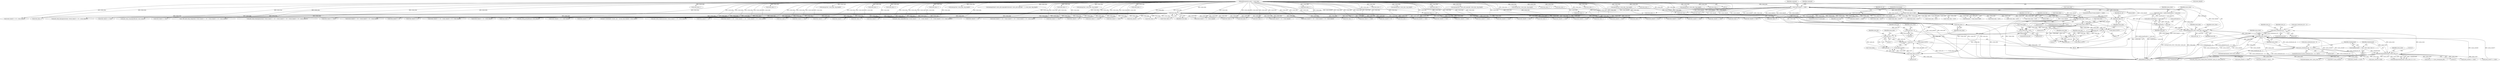 digraph "0_wildmidi_660b513d99bced8783a4a5984ac2f742c74ebbdd_4@array" {
"1001391" [label="(Call,sysex_store[sysex_ofs + 1] != 0xf7)"];
"1001360" [label="(Call,memcmp(rolandsysexid, sysex_store, 4))"];
"1001356" [label="(Call,rolandsysexid[] = { 0x41, 0x10, 0x42, 0x12 })"];
"1001342" [label="(Call,memcpy(sysex_store, event_data, sysex_len))"];
"1001335" [label="(Call,sysex_store = malloc(sizeof(uint8_t) * sysex_len))"];
"1001337" [label="(Call,malloc(sizeof(uint8_t) * sysex_len))"];
"1001338" [label="(Call,sizeof(uint8_t) * sysex_len)"];
"1001330" [label="(Call,!sysex_len)"];
"1001317" [label="(Call,sysex_len = (sysex_len << 7) + (*event_data & 0x7F))"];
"1001320" [label="(Call,sysex_len << 7)"];
"1001299" [label="(Call,sysex_len = (sysex_len << 7) + (*event_data & 0x7F))"];
"1001302" [label="(Call,sysex_len << 7)"];
"1001284" [label="(Call,sysex_len = 0)"];
"1001305" [label="(Call,*event_data & 0x7F)"];
"1000171" [label="(Call,event_data[0] >= 0x80)"];
"1000143" [label="(MethodParameterIn,uint8_t * event_data)"];
"1001292" [label="(Call,*event_data > 0x7f)"];
"1000179" [label="(Call,*event_data & 0xf0)"];
"1001313" [label="(Call,*event_data > 0x7f)"];
"1001323" [label="(Call,*event_data & 0x7F)"];
"1001327" [label="(Call,event_data++)"];
"1000187" [label="(Call,event_data++)"];
"1001309" [label="(Call,event_data++)"];
"1001347" [label="(Call,sysex_store[sysex_len - 1] == 0xF7)"];
"1001514" [label="(Call,free(sysex_store))"];
"1000312" [label="(Call,event_data++)"];
"1001186" [label="(Call,(event_data[4] << 8) + event_data[5])"];
"1001289" [label="(Identifier,sysex_store)"];
"1001374" [label="(ControlStructure,do)"];
"1001306" [label="(Call,*event_data)"];
"1001334" [label="(Identifier,ret_cnt)"];
"1001324" [label="(Call,*event_data)"];
"1001181" [label="(Call,event_data[3] << 16)"];
"1001391" [label="(Call,sysex_store[sysex_ofs + 1] != 0xf7)"];
"1001292" [label="(Call,*event_data > 0x7f)"];
"1000358" [label="(Call,event_data[0] == 0x00)"];
"1000888" [label="(Call,event_data++)"];
"1001138" [label="(Call,mdi->events[mdi->events_size - 1].event_data.channel = event_data[2])"];
"1000369" [label="(Call,midi_setup_sequenceno(mdi, ((event_data[2] << 8) + event_data[3])))"];
"1001337" [label="(Call,malloc(sizeof(uint8_t) * sysex_len))"];
"1000798" [label="(Call,*event_data > 0x7f)"];
"1001286" [label="(Literal,0)"];
"1001360" [label="(Call,memcmp(rolandsysexid, sysex_store, 4))"];
"1001175" [label="(Call,event_data[2] << 24)"];
"1001117" [label="(Call,(event_data[3] << 24) + (event_data[4] << 16) + (event_data[5] << 8) + event_data[6])"];
"1001299" [label="(Call,sysex_len = (sysex_len << 7) + (*event_data & 0x7F))"];
"1001233" [label="(Call,*event_data > 0x7f)"];
"1000464" [label="(Call,event_data++)"];
"1001295" [label="(Literal,0x7f)"];
"1001327" [label="(Call,event_data++)"];
"1001312" [label="(Identifier,ret_cnt)"];
"1000363" [label="(Call,event_data[1] == 0x02)"];
"1000504" [label="(Call,event_data++)"];
"1001350" [label="(Call,sysex_len - 1)"];
"1001514" [label="(Call,free(sysex_store))"];
"1001338" [label="(Call,sizeof(uint8_t) * sysex_len)"];
"1001318" [label="(Identifier,sysex_len)"];
"1001084" [label="(Call,event_data[2] << 16)"];
"1001118" [label="(Call,event_data[3] << 24)"];
"1000866" [label="(Call,event_data++)"];
"1001336" [label="(Identifier,sysex_store)"];
"1000170" [label="(ControlStructure,if (event_data[0] >= 0x80))"];
"1000195" [label="(Identifier,command)"];
"1000458" [label="(Call,event_data[0] == 0x02)"];
"1001345" [label="(Identifier,sysex_len)"];
"1000770" [label="(Call,memcpy(text, event_data, tmp_length))"];
"1001319" [label="(Call,(sysex_len << 7) + (*event_data & 0x7F))"];
"1001284" [label="(Call,sysex_len = 0)"];
"1001070" [label="(Call,event_data[0] == 0x51)"];
"1001214" [label="(Call,(event_data[2] << 8) + event_data[3])"];
"1001404" [label="(Call,sysex_cs == sysex_store[sysex_ofs])"];
"1000793" [label="(Call,event_data++)"];
"1001308" [label="(Literal,0x7F)"];
"1001356" [label="(Call,rolandsysexid[] = { 0x41, 0x10, 0x42, 0x12 })"];
"1001304" [label="(Literal,7)"];
"1001344" [label="(Identifier,event_data)"];
"1000906" [label="(Call,event_data++)"];
"1001302" [label="(Call,sysex_len << 7)"];
"1000714" [label="(Call,event_data[0] == 0x04)"];
"1000669" [label="(Call,event_data++)"];
"1000284" [label="(Call,event_data++)"];
"1001212" [label="(Call,midi_setup_keysignature(mdi, ((event_data[2] << 8) + event_data[3])))"];
"1000944" [label="(Call,*event_data > 0x7f)"];
"1001357" [label="(Identifier,rolandsysexid)"];
"1001166" [label="(Call,event_data[1] == 0x04)"];
"1001362" [label="(Identifier,sysex_store)"];
"1001018" [label="(Call,midi_setup_channelprefix(mdi, event_data[2]))"];
"1001297" [label="(ControlStructure,do)"];
"1000815" [label="(Call,event_data++)"];
"1001282" [label="(Block,)"];
"1000396" [label="(Call,*event_data > 0x7f)"];
"1001495" [label="(Call,memcmp(gm_reset, sysex_store, 5))"];
"1001034" [label="(Call,event_data[1] == 0x01)"];
"1001377" [label="(Identifier,sysex_cs)"];
"1000916" [label="(Call,memcpy(text, event_data, tmp_length))"];
"1001081" [label="(Call,_WM_midi_setup_tempo(mdi, ((event_data[2] << 16) + (event_data[3] << 8) + event_data[4])))"];
"1001298" [label="(Block,)"];
"1001330" [label="(Call,!sysex_len)"];
"1001291" [label="(ControlStructure,if (*event_data > 0x7f))"];
"1000180" [label="(Call,*event_data)"];
"1000539" [label="(Call,memcpy(&mdi->extra_info.copyright[strlen(mdi->extra_info.copyright) + 1], event_data, tmp_length))"];
"1001172" [label="(Call,midi_setup_timesignature(mdi, ((event_data[2] << 24) + (event_data[3] << 16) + (event_data[4] << 8) + event_data[5])))"];
"1001346" [label="(ControlStructure,if (sysex_store[sysex_len - 1] == 0xF7))"];
"1001348" [label="(Call,sysex_store[sysex_len - 1])"];
"1001466" [label="(Call,sysex_store[5] == 0x00)"];
"1001349" [label="(Identifier,sysex_store)"];
"1001310" [label="(Identifier,event_data)"];
"1001075" [label="(Call,event_data[1] == 0x03)"];
"1000244" [label="(Call,event_data++)"];
"1000742" [label="(Call,event_data++)"];
"1001123" [label="(Call,(event_data[4] << 16) + (event_data[5] << 8) + event_data[6])"];
"1001435" [label="(Call,0x0f & sysex_store[5])"];
"1000989" [label="(Call,memcpy(text, event_data, tmp_length))"];
"1001313" [label="(Call,*event_data > 0x7f)"];
"1001341" [label="(Identifier,sysex_len)"];
"1000279" [label="(Call,event_data++)"];
"1001285" [label="(Identifier,sysex_len)"];
"1001215" [label="(Call,event_data[2] << 8)"];
"1000179" [label="(Call,*event_data & 0xf0)"];
"1000652" [label="(Call,*event_data > 0x7f)"];
"1000230" [label="(Call,event_data[1] == 0)"];
"1001353" [label="(Literal,0xF7)"];
"1001305" [label="(Call,*event_data & 0x7F)"];
"1001083" [label="(Call,(event_data[2] << 16) + (event_data[3] << 8) + event_data[4])"];
"1000177" [label="(Call,command = *event_data & 0xf0)"];
"1000469" [label="(Call,*event_data > 0x7f)"];
"1000725" [label="(Call,*event_data > 0x7f)"];
"1000217" [label="(Call,event_data++)"];
"1001250" [label="(Call,event_data++)"];
"1001323" [label="(Call,*event_data & 0x7F)"];
"1001317" [label="(Call,sysex_len = (sysex_len << 7) + (*event_data & 0x7F))"];
"1000371" [label="(Call,(event_data[2] << 8) + event_data[3])"];
"1001517" [label="(Identifier,sysex_store)"];
"1001007" [label="(Call,event_data[0] == 0x20)"];
"1000299" [label="(Call,event_data++)"];
"1001161" [label="(Call,event_data[0] == 0x58)"];
"1001326" [label="(Literal,0x7F)"];
"1001472" [label="(Call,sysex_store[6] == 0x7F)"];
"1000385" [label="(Call,event_data[0] == 0x01)"];
"1000391" [label="(Call,event_data++)"];
"1001040" [label="(Call,midi_setup_portprefix(mdi, event_data[2]))"];
"1001361" [label="(Identifier,rolandsysexid)"];
"1001329" [label="(ControlStructure,if (!sysex_len))"];
"1000372" [label="(Call,event_data[2] << 8)"];
"1001325" [label="(Identifier,event_data)"];
"1001201" [label="(Call,event_data[0] == 0x59)"];
"1001104" [label="(Call,event_data[0] == 0x54)"];
"1000239" [label="(Call,event_data++)"];
"1000641" [label="(Call,event_data[0] == 0x03)"];
"1001359" [label="(Call,memcmp(rolandsysexid, sysex_store, 4) == 0)"];
"1000760" [label="(Call,event_data++)"];
"1001347" [label="(Call,sysex_store[sysex_len - 1] == 0xF7)"];
"1001321" [label="(Identifier,sysex_len)"];
"1001115" [label="(Call,midi_setup_smpteoffset(mdi, ((event_data[3] << 24) + (event_data[4] << 16) + (event_data[5] << 8) + event_data[6])))"];
"1000175" [label="(Literal,0x80)"];
"1001301" [label="(Call,(sysex_len << 7) + (*event_data & 0x7F))"];
"1001124" [label="(Call,event_data[4] << 16)"];
"1001335" [label="(Call,sysex_store = malloc(sizeof(uint8_t) * sysex_len))"];
"1001303" [label="(Identifier,sysex_len)"];
"1001174" [label="(Call,(event_data[2] << 24) + (event_data[3] << 16) + (event_data[4] << 8) + event_data[5])"];
"1001012" [label="(Call,event_data[1] == 0x01)"];
"1000871" [label="(Call,*event_data > 0x7f)"];
"1001090" [label="(Call,event_data[3] << 8)"];
"1001376" [label="(Call,sysex_cs += sysex_store[sysex_ofs])"];
"1001322" [label="(Literal,7)"];
"1001206" [label="(Call,event_data[1] == 0x02)"];
"1001364" [label="(Literal,0)"];
"1000431" [label="(Call,event_data++)"];
"1000182" [label="(Literal,0xf0)"];
"1001314" [label="(Call,*event_data)"];
"1000259" [label="(Call,event_data++)"];
"1000697" [label="(Call,memcpy(text, event_data, tmp_length))"];
"1001109" [label="(Call,event_data[1] == 0x05)"];
"1001300" [label="(Identifier,sysex_len)"];
"1001293" [label="(Call,*event_data)"];
"1000330" [label="(Call,event_data++)"];
"1001029" [label="(Call,event_data[0] == 0x21)"];
"1001550" [label="(MethodReturn,uint32_t)"];
"1001342" [label="(Call,memcpy(sysex_store, event_data, sysex_len))"];
"1000979" [label="(Call,event_data++)"];
"1001187" [label="(Call,event_data[4] << 8)"];
"1001307" [label="(Identifier,event_data)"];
"1000601" [label="(Call,memcpy(mdi->extra_info.copyright, event_data, tmp_length))"];
"1001051" [label="(Call,event_data[0] == 0x2F)"];
"1001129" [label="(Call,(event_data[5] << 8) + event_data[6])"];
"1000860" [label="(Call,event_data[0] == 0x06)"];
"1000186" [label="(Call,*event_data++)"];
"1001339" [label="(Call,sizeof(uint8_t))"];
"1000264" [label="(Call,event_data++)"];
"1000178" [label="(Identifier,command)"];
"1000624" [label="(Call,memcpy(text, event_data, tmp_length))"];
"1000486" [label="(Call,event_data++)"];
"1000687" [label="(Call,event_data++)"];
"1001411" [label="(Call,sysex_store[4] == 0x40)"];
"1001477" [label="(Call,sysex_store[7] == 0x00)"];
"1001332" [label="(ControlStructure,break;)"];
"1001399" [label="(Identifier,sysex_cs)"];
"1000720" [label="(Call,event_data++)"];
"1000939" [label="(Call,event_data++)"];
"1000961" [label="(Call,event_data++)"];
"1000787" [label="(Call,event_data[0] == 0x05)"];
"1001515" [label="(Identifier,sysex_store)"];
"1001309" [label="(Call,event_data++)"];
"1000647" [label="(Call,event_data++)"];
"1001089" [label="(Call,(event_data[3] << 8) + event_data[4])"];
"1001392" [label="(Call,sysex_store[sysex_ofs + 1])"];
"1000143" [label="(MethodParameterIn,uint8_t * event_data)"];
"1001320" [label="(Call,sysex_len << 7)"];
"1000325" [label="(Call,event_data++)"];
"1000172" [label="(Call,event_data[0])"];
"1000441" [label="(Call,memcpy(text, event_data, tmp_length))"];
"1000833" [label="(Call,event_data++)"];
"1001180" [label="(Call,(event_data[3] << 16) + (event_data[4] << 8) + event_data[5])"];
"1001506" [label="(Call,memcmp(yamaha_reset,sysex_store,8))"];
"1000933" [label="(Call,event_data[0] == 0x07)"];
"1001363" [label="(Literal,4)"];
"1001228" [label="(Call,event_data++)"];
"1001457" [label="(Call,midi_setup_sysex_roland_drum_track(mdi, sysex_ch, sysex_store[7]))"];
"1001397" [label="(Literal,0xf7)"];
"1000212" [label="(Call,event_data++)"];
"1001316" [label="(Literal,0x7f)"];
"1000843" [label="(Call,memcpy(text, event_data, tmp_length))"];
"1001343" [label="(Identifier,sysex_store)"];
"1000413" [label="(Call,event_data++)"];
"1001420" [label="(Call,sysex_store[5] & 0xf0)"];
"1000188" [label="(Identifier,event_data)"];
"1001056" [label="(Call,event_data[1] == 0x00)"];
"1001130" [label="(Call,event_data[5] << 8)"];
"1001426" [label="(Call,sysex_store[6] == 0x15)"];
"1001331" [label="(Identifier,sysex_len)"];
"1001328" [label="(Identifier,event_data)"];
"1000187" [label="(Call,event_data++)"];
"1000171" [label="(Call,event_data[0] >= 0x80)"];
"1001354" [label="(Block,)"];
"1001391" -> "1001374"  [label="AST: "];
"1001391" -> "1001397"  [label="CFG: "];
"1001392" -> "1001391"  [label="AST: "];
"1001397" -> "1001391"  [label="AST: "];
"1001377" -> "1001391"  [label="CFG: "];
"1001399" -> "1001391"  [label="CFG: "];
"1001391" -> "1001550"  [label="DDG: sysex_store[sysex_ofs + 1]"];
"1001391" -> "1001550"  [label="DDG: sysex_store[sysex_ofs + 1] != 0xf7"];
"1001360" -> "1001391"  [label="DDG: sysex_store"];
"1001391" -> "1001514"  [label="DDG: sysex_store[sysex_ofs + 1]"];
"1001360" -> "1001359"  [label="AST: "];
"1001360" -> "1001363"  [label="CFG: "];
"1001361" -> "1001360"  [label="AST: "];
"1001362" -> "1001360"  [label="AST: "];
"1001363" -> "1001360"  [label="AST: "];
"1001364" -> "1001360"  [label="CFG: "];
"1001360" -> "1001550"  [label="DDG: rolandsysexid"];
"1001360" -> "1001359"  [label="DDG: rolandsysexid"];
"1001360" -> "1001359"  [label="DDG: sysex_store"];
"1001360" -> "1001359"  [label="DDG: 4"];
"1001356" -> "1001360"  [label="DDG: rolandsysexid"];
"1001342" -> "1001360"  [label="DDG: sysex_store"];
"1001347" -> "1001360"  [label="DDG: sysex_store[sysex_len - 1]"];
"1001360" -> "1001376"  [label="DDG: sysex_store"];
"1001360" -> "1001404"  [label="DDG: sysex_store"];
"1001360" -> "1001411"  [label="DDG: sysex_store"];
"1001360" -> "1001420"  [label="DDG: sysex_store"];
"1001360" -> "1001426"  [label="DDG: sysex_store"];
"1001360" -> "1001435"  [label="DDG: sysex_store"];
"1001360" -> "1001457"  [label="DDG: sysex_store"];
"1001360" -> "1001466"  [label="DDG: sysex_store"];
"1001360" -> "1001472"  [label="DDG: sysex_store"];
"1001360" -> "1001477"  [label="DDG: sysex_store"];
"1001360" -> "1001495"  [label="DDG: sysex_store"];
"1001360" -> "1001514"  [label="DDG: sysex_store"];
"1001356" -> "1001354"  [label="AST: "];
"1001356" -> "1001357"  [label="CFG: "];
"1001357" -> "1001356"  [label="AST: "];
"1001361" -> "1001356"  [label="CFG: "];
"1001342" -> "1001282"  [label="AST: "];
"1001342" -> "1001345"  [label="CFG: "];
"1001343" -> "1001342"  [label="AST: "];
"1001344" -> "1001342"  [label="AST: "];
"1001345" -> "1001342"  [label="AST: "];
"1001349" -> "1001342"  [label="CFG: "];
"1001342" -> "1001550"  [label="DDG: memcpy(sysex_store, event_data, sysex_len)"];
"1001342" -> "1001550"  [label="DDG: event_data"];
"1001335" -> "1001342"  [label="DDG: sysex_store"];
"1000171" -> "1001342"  [label="DDG: event_data[0]"];
"1001327" -> "1001342"  [label="DDG: event_data"];
"1000143" -> "1001342"  [label="DDG: event_data"];
"1001338" -> "1001342"  [label="DDG: sysex_len"];
"1001342" -> "1001347"  [label="DDG: sysex_store"];
"1001342" -> "1001350"  [label="DDG: sysex_len"];
"1001342" -> "1001514"  [label="DDG: sysex_store"];
"1001335" -> "1001282"  [label="AST: "];
"1001335" -> "1001337"  [label="CFG: "];
"1001336" -> "1001335"  [label="AST: "];
"1001337" -> "1001335"  [label="AST: "];
"1001343" -> "1001335"  [label="CFG: "];
"1001335" -> "1001550"  [label="DDG: malloc(sizeof(uint8_t) * sysex_len)"];
"1001337" -> "1001335"  [label="DDG: sizeof(uint8_t) * sysex_len"];
"1001337" -> "1001338"  [label="CFG: "];
"1001338" -> "1001337"  [label="AST: "];
"1001337" -> "1001550"  [label="DDG: sizeof(uint8_t) * sysex_len"];
"1001338" -> "1001337"  [label="DDG: sysex_len"];
"1001338" -> "1001341"  [label="CFG: "];
"1001339" -> "1001338"  [label="AST: "];
"1001341" -> "1001338"  [label="AST: "];
"1001330" -> "1001338"  [label="DDG: sysex_len"];
"1001330" -> "1001329"  [label="AST: "];
"1001330" -> "1001331"  [label="CFG: "];
"1001331" -> "1001330"  [label="AST: "];
"1001332" -> "1001330"  [label="CFG: "];
"1001334" -> "1001330"  [label="CFG: "];
"1001330" -> "1001550"  [label="DDG: !sysex_len"];
"1001330" -> "1001550"  [label="DDG: sysex_len"];
"1001317" -> "1001330"  [label="DDG: sysex_len"];
"1001317" -> "1001282"  [label="AST: "];
"1001317" -> "1001319"  [label="CFG: "];
"1001318" -> "1001317"  [label="AST: "];
"1001319" -> "1001317"  [label="AST: "];
"1001328" -> "1001317"  [label="CFG: "];
"1001317" -> "1001550"  [label="DDG: (sysex_len << 7) + (*event_data & 0x7F)"];
"1001320" -> "1001317"  [label="DDG: sysex_len"];
"1001320" -> "1001317"  [label="DDG: 7"];
"1001323" -> "1001317"  [label="DDG: *event_data"];
"1001323" -> "1001317"  [label="DDG: 0x7F"];
"1001320" -> "1001319"  [label="AST: "];
"1001320" -> "1001322"  [label="CFG: "];
"1001321" -> "1001320"  [label="AST: "];
"1001322" -> "1001320"  [label="AST: "];
"1001325" -> "1001320"  [label="CFG: "];
"1001320" -> "1001319"  [label="DDG: sysex_len"];
"1001320" -> "1001319"  [label="DDG: 7"];
"1001299" -> "1001320"  [label="DDG: sysex_len"];
"1001284" -> "1001320"  [label="DDG: sysex_len"];
"1001299" -> "1001298"  [label="AST: "];
"1001299" -> "1001301"  [label="CFG: "];
"1001300" -> "1001299"  [label="AST: "];
"1001301" -> "1001299"  [label="AST: "];
"1001310" -> "1001299"  [label="CFG: "];
"1001302" -> "1001299"  [label="DDG: sysex_len"];
"1001302" -> "1001299"  [label="DDG: 7"];
"1001305" -> "1001299"  [label="DDG: *event_data"];
"1001305" -> "1001299"  [label="DDG: 0x7F"];
"1001299" -> "1001302"  [label="DDG: sysex_len"];
"1001302" -> "1001301"  [label="AST: "];
"1001302" -> "1001304"  [label="CFG: "];
"1001303" -> "1001302"  [label="AST: "];
"1001304" -> "1001302"  [label="AST: "];
"1001307" -> "1001302"  [label="CFG: "];
"1001302" -> "1001301"  [label="DDG: sysex_len"];
"1001302" -> "1001301"  [label="DDG: 7"];
"1001284" -> "1001302"  [label="DDG: sysex_len"];
"1001284" -> "1001282"  [label="AST: "];
"1001284" -> "1001286"  [label="CFG: "];
"1001285" -> "1001284"  [label="AST: "];
"1001286" -> "1001284"  [label="AST: "];
"1001289" -> "1001284"  [label="CFG: "];
"1001305" -> "1001301"  [label="AST: "];
"1001305" -> "1001308"  [label="CFG: "];
"1001306" -> "1001305"  [label="AST: "];
"1001308" -> "1001305"  [label="AST: "];
"1001301" -> "1001305"  [label="CFG: "];
"1001305" -> "1001301"  [label="DDG: *event_data"];
"1001305" -> "1001301"  [label="DDG: 0x7F"];
"1000171" -> "1001305"  [label="DDG: event_data[0]"];
"1001292" -> "1001305"  [label="DDG: *event_data"];
"1001313" -> "1001305"  [label="DDG: *event_data"];
"1001305" -> "1001313"  [label="DDG: *event_data"];
"1000171" -> "1000170"  [label="AST: "];
"1000171" -> "1000175"  [label="CFG: "];
"1000172" -> "1000171"  [label="AST: "];
"1000175" -> "1000171"  [label="AST: "];
"1000178" -> "1000171"  [label="CFG: "];
"1000195" -> "1000171"  [label="CFG: "];
"1000171" -> "1001550"  [label="DDG: event_data[0]"];
"1000171" -> "1001550"  [label="DDG: event_data[0] >= 0x80"];
"1000143" -> "1000171"  [label="DDG: event_data"];
"1000171" -> "1000179"  [label="DDG: event_data[0]"];
"1000171" -> "1000187"  [label="DDG: event_data[0]"];
"1000171" -> "1000212"  [label="DDG: event_data[0]"];
"1000171" -> "1000217"  [label="DDG: event_data[0]"];
"1000171" -> "1000239"  [label="DDG: event_data[0]"];
"1000171" -> "1000244"  [label="DDG: event_data[0]"];
"1000171" -> "1000259"  [label="DDG: event_data[0]"];
"1000171" -> "1000264"  [label="DDG: event_data[0]"];
"1000171" -> "1000279"  [label="DDG: event_data[0]"];
"1000171" -> "1000284"  [label="DDG: event_data[0]"];
"1000171" -> "1000299"  [label="DDG: event_data[0]"];
"1000171" -> "1000312"  [label="DDG: event_data[0]"];
"1000171" -> "1000325"  [label="DDG: event_data[0]"];
"1000171" -> "1000330"  [label="DDG: event_data[0]"];
"1000171" -> "1000358"  [label="DDG: event_data[0]"];
"1000171" -> "1001292"  [label="DDG: event_data[0]"];
"1000171" -> "1001309"  [label="DDG: event_data[0]"];
"1000171" -> "1001313"  [label="DDG: event_data[0]"];
"1000171" -> "1001323"  [label="DDG: event_data[0]"];
"1000171" -> "1001327"  [label="DDG: event_data[0]"];
"1000143" -> "1000141"  [label="AST: "];
"1000143" -> "1001550"  [label="DDG: event_data"];
"1000143" -> "1000187"  [label="DDG: event_data"];
"1000143" -> "1000212"  [label="DDG: event_data"];
"1000143" -> "1000217"  [label="DDG: event_data"];
"1000143" -> "1000230"  [label="DDG: event_data"];
"1000143" -> "1000239"  [label="DDG: event_data"];
"1000143" -> "1000244"  [label="DDG: event_data"];
"1000143" -> "1000259"  [label="DDG: event_data"];
"1000143" -> "1000264"  [label="DDG: event_data"];
"1000143" -> "1000279"  [label="DDG: event_data"];
"1000143" -> "1000284"  [label="DDG: event_data"];
"1000143" -> "1000299"  [label="DDG: event_data"];
"1000143" -> "1000312"  [label="DDG: event_data"];
"1000143" -> "1000325"  [label="DDG: event_data"];
"1000143" -> "1000330"  [label="DDG: event_data"];
"1000143" -> "1000358"  [label="DDG: event_data"];
"1000143" -> "1000363"  [label="DDG: event_data"];
"1000143" -> "1000369"  [label="DDG: event_data"];
"1000143" -> "1000372"  [label="DDG: event_data"];
"1000143" -> "1000371"  [label="DDG: event_data"];
"1000143" -> "1000385"  [label="DDG: event_data"];
"1000143" -> "1000391"  [label="DDG: event_data"];
"1000143" -> "1000413"  [label="DDG: event_data"];
"1000143" -> "1000431"  [label="DDG: event_data"];
"1000143" -> "1000441"  [label="DDG: event_data"];
"1000143" -> "1000458"  [label="DDG: event_data"];
"1000143" -> "1000464"  [label="DDG: event_data"];
"1000143" -> "1000486"  [label="DDG: event_data"];
"1000143" -> "1000504"  [label="DDG: event_data"];
"1000143" -> "1000539"  [label="DDG: event_data"];
"1000143" -> "1000601"  [label="DDG: event_data"];
"1000143" -> "1000624"  [label="DDG: event_data"];
"1000143" -> "1000641"  [label="DDG: event_data"];
"1000143" -> "1000647"  [label="DDG: event_data"];
"1000143" -> "1000669"  [label="DDG: event_data"];
"1000143" -> "1000687"  [label="DDG: event_data"];
"1000143" -> "1000697"  [label="DDG: event_data"];
"1000143" -> "1000714"  [label="DDG: event_data"];
"1000143" -> "1000720"  [label="DDG: event_data"];
"1000143" -> "1000742"  [label="DDG: event_data"];
"1000143" -> "1000760"  [label="DDG: event_data"];
"1000143" -> "1000770"  [label="DDG: event_data"];
"1000143" -> "1000787"  [label="DDG: event_data"];
"1000143" -> "1000793"  [label="DDG: event_data"];
"1000143" -> "1000815"  [label="DDG: event_data"];
"1000143" -> "1000833"  [label="DDG: event_data"];
"1000143" -> "1000843"  [label="DDG: event_data"];
"1000143" -> "1000860"  [label="DDG: event_data"];
"1000143" -> "1000866"  [label="DDG: event_data"];
"1000143" -> "1000888"  [label="DDG: event_data"];
"1000143" -> "1000906"  [label="DDG: event_data"];
"1000143" -> "1000916"  [label="DDG: event_data"];
"1000143" -> "1000933"  [label="DDG: event_data"];
"1000143" -> "1000939"  [label="DDG: event_data"];
"1000143" -> "1000961"  [label="DDG: event_data"];
"1000143" -> "1000979"  [label="DDG: event_data"];
"1000143" -> "1000989"  [label="DDG: event_data"];
"1000143" -> "1001007"  [label="DDG: event_data"];
"1000143" -> "1001012"  [label="DDG: event_data"];
"1000143" -> "1001018"  [label="DDG: event_data"];
"1000143" -> "1001029"  [label="DDG: event_data"];
"1000143" -> "1001034"  [label="DDG: event_data"];
"1000143" -> "1001040"  [label="DDG: event_data"];
"1000143" -> "1001051"  [label="DDG: event_data"];
"1000143" -> "1001056"  [label="DDG: event_data"];
"1000143" -> "1001070"  [label="DDG: event_data"];
"1000143" -> "1001075"  [label="DDG: event_data"];
"1000143" -> "1001081"  [label="DDG: event_data"];
"1000143" -> "1001084"  [label="DDG: event_data"];
"1000143" -> "1001083"  [label="DDG: event_data"];
"1000143" -> "1001090"  [label="DDG: event_data"];
"1000143" -> "1001089"  [label="DDG: event_data"];
"1000143" -> "1001104"  [label="DDG: event_data"];
"1000143" -> "1001109"  [label="DDG: event_data"];
"1000143" -> "1001115"  [label="DDG: event_data"];
"1000143" -> "1001118"  [label="DDG: event_data"];
"1000143" -> "1001117"  [label="DDG: event_data"];
"1000143" -> "1001124"  [label="DDG: event_data"];
"1000143" -> "1001123"  [label="DDG: event_data"];
"1000143" -> "1001130"  [label="DDG: event_data"];
"1000143" -> "1001129"  [label="DDG: event_data"];
"1000143" -> "1001138"  [label="DDG: event_data"];
"1000143" -> "1001161"  [label="DDG: event_data"];
"1000143" -> "1001166"  [label="DDG: event_data"];
"1000143" -> "1001172"  [label="DDG: event_data"];
"1000143" -> "1001175"  [label="DDG: event_data"];
"1000143" -> "1001174"  [label="DDG: event_data"];
"1000143" -> "1001181"  [label="DDG: event_data"];
"1000143" -> "1001180"  [label="DDG: event_data"];
"1000143" -> "1001187"  [label="DDG: event_data"];
"1000143" -> "1001186"  [label="DDG: event_data"];
"1000143" -> "1001201"  [label="DDG: event_data"];
"1000143" -> "1001206"  [label="DDG: event_data"];
"1000143" -> "1001212"  [label="DDG: event_data"];
"1000143" -> "1001215"  [label="DDG: event_data"];
"1000143" -> "1001214"  [label="DDG: event_data"];
"1000143" -> "1001228"  [label="DDG: event_data"];
"1000143" -> "1001250"  [label="DDG: event_data"];
"1000143" -> "1001309"  [label="DDG: event_data"];
"1000143" -> "1001327"  [label="DDG: event_data"];
"1001292" -> "1001291"  [label="AST: "];
"1001292" -> "1001295"  [label="CFG: "];
"1001293" -> "1001292"  [label="AST: "];
"1001295" -> "1001292"  [label="AST: "];
"1001300" -> "1001292"  [label="CFG: "];
"1001318" -> "1001292"  [label="CFG: "];
"1001292" -> "1001550"  [label="DDG: *event_data > 0x7f"];
"1000179" -> "1001292"  [label="DDG: *event_data"];
"1001292" -> "1001323"  [label="DDG: *event_data"];
"1000179" -> "1000177"  [label="AST: "];
"1000179" -> "1000182"  [label="CFG: "];
"1000180" -> "1000179"  [label="AST: "];
"1000182" -> "1000179"  [label="AST: "];
"1000177" -> "1000179"  [label="CFG: "];
"1000179" -> "1001550"  [label="DDG: *event_data"];
"1000179" -> "1000177"  [label="DDG: *event_data"];
"1000179" -> "1000177"  [label="DDG: 0xf0"];
"1000179" -> "1000358"  [label="DDG: *event_data"];
"1000179" -> "1000385"  [label="DDG: *event_data"];
"1000179" -> "1000396"  [label="DDG: *event_data"];
"1000179" -> "1000458"  [label="DDG: *event_data"];
"1000179" -> "1000469"  [label="DDG: *event_data"];
"1000179" -> "1000641"  [label="DDG: *event_data"];
"1000179" -> "1000652"  [label="DDG: *event_data"];
"1000179" -> "1000714"  [label="DDG: *event_data"];
"1000179" -> "1000725"  [label="DDG: *event_data"];
"1000179" -> "1000787"  [label="DDG: *event_data"];
"1000179" -> "1000798"  [label="DDG: *event_data"];
"1000179" -> "1000860"  [label="DDG: *event_data"];
"1000179" -> "1000871"  [label="DDG: *event_data"];
"1000179" -> "1000933"  [label="DDG: *event_data"];
"1000179" -> "1000944"  [label="DDG: *event_data"];
"1000179" -> "1001007"  [label="DDG: *event_data"];
"1000179" -> "1001029"  [label="DDG: *event_data"];
"1000179" -> "1001051"  [label="DDG: *event_data"];
"1000179" -> "1001070"  [label="DDG: *event_data"];
"1000179" -> "1001104"  [label="DDG: *event_data"];
"1000179" -> "1001161"  [label="DDG: *event_data"];
"1000179" -> "1001201"  [label="DDG: *event_data"];
"1000179" -> "1001233"  [label="DDG: *event_data"];
"1001313" -> "1001297"  [label="AST: "];
"1001313" -> "1001316"  [label="CFG: "];
"1001314" -> "1001313"  [label="AST: "];
"1001316" -> "1001313"  [label="AST: "];
"1001300" -> "1001313"  [label="CFG: "];
"1001318" -> "1001313"  [label="CFG: "];
"1001313" -> "1001550"  [label="DDG: *event_data > 0x7f"];
"1001313" -> "1001323"  [label="DDG: *event_data"];
"1001323" -> "1001319"  [label="AST: "];
"1001323" -> "1001326"  [label="CFG: "];
"1001324" -> "1001323"  [label="AST: "];
"1001326" -> "1001323"  [label="AST: "];
"1001319" -> "1001323"  [label="CFG: "];
"1001323" -> "1001550"  [label="DDG: *event_data"];
"1001323" -> "1001319"  [label="DDG: *event_data"];
"1001323" -> "1001319"  [label="DDG: 0x7F"];
"1001327" -> "1001282"  [label="AST: "];
"1001327" -> "1001328"  [label="CFG: "];
"1001328" -> "1001327"  [label="AST: "];
"1001331" -> "1001327"  [label="CFG: "];
"1001327" -> "1001550"  [label="DDG: event_data"];
"1000187" -> "1001327"  [label="DDG: event_data"];
"1001309" -> "1001327"  [label="DDG: event_data"];
"1000187" -> "1000186"  [label="AST: "];
"1000187" -> "1000188"  [label="CFG: "];
"1000188" -> "1000187"  [label="AST: "];
"1000186" -> "1000187"  [label="CFG: "];
"1000187" -> "1001550"  [label="DDG: event_data"];
"1000187" -> "1000212"  [label="DDG: event_data"];
"1000187" -> "1000230"  [label="DDG: event_data"];
"1000187" -> "1000239"  [label="DDG: event_data"];
"1000187" -> "1000259"  [label="DDG: event_data"];
"1000187" -> "1000279"  [label="DDG: event_data"];
"1000187" -> "1000299"  [label="DDG: event_data"];
"1000187" -> "1000312"  [label="DDG: event_data"];
"1000187" -> "1000325"  [label="DDG: event_data"];
"1000187" -> "1000358"  [label="DDG: event_data"];
"1000187" -> "1000363"  [label="DDG: event_data"];
"1000187" -> "1000369"  [label="DDG: event_data"];
"1000187" -> "1000372"  [label="DDG: event_data"];
"1000187" -> "1000371"  [label="DDG: event_data"];
"1000187" -> "1000385"  [label="DDG: event_data"];
"1000187" -> "1000391"  [label="DDG: event_data"];
"1000187" -> "1000458"  [label="DDG: event_data"];
"1000187" -> "1000464"  [label="DDG: event_data"];
"1000187" -> "1000641"  [label="DDG: event_data"];
"1000187" -> "1000647"  [label="DDG: event_data"];
"1000187" -> "1000714"  [label="DDG: event_data"];
"1000187" -> "1000720"  [label="DDG: event_data"];
"1000187" -> "1000787"  [label="DDG: event_data"];
"1000187" -> "1000793"  [label="DDG: event_data"];
"1000187" -> "1000860"  [label="DDG: event_data"];
"1000187" -> "1000866"  [label="DDG: event_data"];
"1000187" -> "1000933"  [label="DDG: event_data"];
"1000187" -> "1000939"  [label="DDG: event_data"];
"1000187" -> "1001007"  [label="DDG: event_data"];
"1000187" -> "1001012"  [label="DDG: event_data"];
"1000187" -> "1001018"  [label="DDG: event_data"];
"1000187" -> "1001029"  [label="DDG: event_data"];
"1000187" -> "1001034"  [label="DDG: event_data"];
"1000187" -> "1001040"  [label="DDG: event_data"];
"1000187" -> "1001051"  [label="DDG: event_data"];
"1000187" -> "1001056"  [label="DDG: event_data"];
"1000187" -> "1001070"  [label="DDG: event_data"];
"1000187" -> "1001075"  [label="DDG: event_data"];
"1000187" -> "1001081"  [label="DDG: event_data"];
"1000187" -> "1001084"  [label="DDG: event_data"];
"1000187" -> "1001083"  [label="DDG: event_data"];
"1000187" -> "1001090"  [label="DDG: event_data"];
"1000187" -> "1001089"  [label="DDG: event_data"];
"1000187" -> "1001104"  [label="DDG: event_data"];
"1000187" -> "1001109"  [label="DDG: event_data"];
"1000187" -> "1001115"  [label="DDG: event_data"];
"1000187" -> "1001118"  [label="DDG: event_data"];
"1000187" -> "1001117"  [label="DDG: event_data"];
"1000187" -> "1001124"  [label="DDG: event_data"];
"1000187" -> "1001123"  [label="DDG: event_data"];
"1000187" -> "1001130"  [label="DDG: event_data"];
"1000187" -> "1001129"  [label="DDG: event_data"];
"1000187" -> "1001138"  [label="DDG: event_data"];
"1000187" -> "1001161"  [label="DDG: event_data"];
"1000187" -> "1001166"  [label="DDG: event_data"];
"1000187" -> "1001172"  [label="DDG: event_data"];
"1000187" -> "1001175"  [label="DDG: event_data"];
"1000187" -> "1001174"  [label="DDG: event_data"];
"1000187" -> "1001181"  [label="DDG: event_data"];
"1000187" -> "1001180"  [label="DDG: event_data"];
"1000187" -> "1001187"  [label="DDG: event_data"];
"1000187" -> "1001186"  [label="DDG: event_data"];
"1000187" -> "1001201"  [label="DDG: event_data"];
"1000187" -> "1001206"  [label="DDG: event_data"];
"1000187" -> "1001212"  [label="DDG: event_data"];
"1000187" -> "1001215"  [label="DDG: event_data"];
"1000187" -> "1001214"  [label="DDG: event_data"];
"1000187" -> "1001228"  [label="DDG: event_data"];
"1000187" -> "1001309"  [label="DDG: event_data"];
"1001309" -> "1001298"  [label="AST: "];
"1001309" -> "1001310"  [label="CFG: "];
"1001310" -> "1001309"  [label="AST: "];
"1001312" -> "1001309"  [label="CFG: "];
"1001347" -> "1001346"  [label="AST: "];
"1001347" -> "1001353"  [label="CFG: "];
"1001348" -> "1001347"  [label="AST: "];
"1001353" -> "1001347"  [label="AST: "];
"1001357" -> "1001347"  [label="CFG: "];
"1001515" -> "1001347"  [label="CFG: "];
"1001347" -> "1001550"  [label="DDG: sysex_store[sysex_len - 1] == 0xF7"];
"1001347" -> "1001550"  [label="DDG: sysex_store[sysex_len - 1]"];
"1001347" -> "1001495"  [label="DDG: sysex_store[sysex_len - 1]"];
"1001347" -> "1001506"  [label="DDG: sysex_store[sysex_len - 1]"];
"1001347" -> "1001514"  [label="DDG: sysex_store[sysex_len - 1]"];
"1001514" -> "1001282"  [label="AST: "];
"1001514" -> "1001515"  [label="CFG: "];
"1001515" -> "1001514"  [label="AST: "];
"1001517" -> "1001514"  [label="CFG: "];
"1001495" -> "1001514"  [label="DDG: sysex_store"];
"1001457" -> "1001514"  [label="DDG: sysex_store[7]"];
"1001435" -> "1001514"  [label="DDG: sysex_store[5]"];
"1001472" -> "1001514"  [label="DDG: sysex_store[6]"];
"1001404" -> "1001514"  [label="DDG: sysex_store[sysex_ofs]"];
"1001426" -> "1001514"  [label="DDG: sysex_store[6]"];
"1001477" -> "1001514"  [label="DDG: sysex_store[7]"];
"1001411" -> "1001514"  [label="DDG: sysex_store[4]"];
"1001466" -> "1001514"  [label="DDG: sysex_store[5]"];
"1001506" -> "1001514"  [label="DDG: sysex_store"];
}

